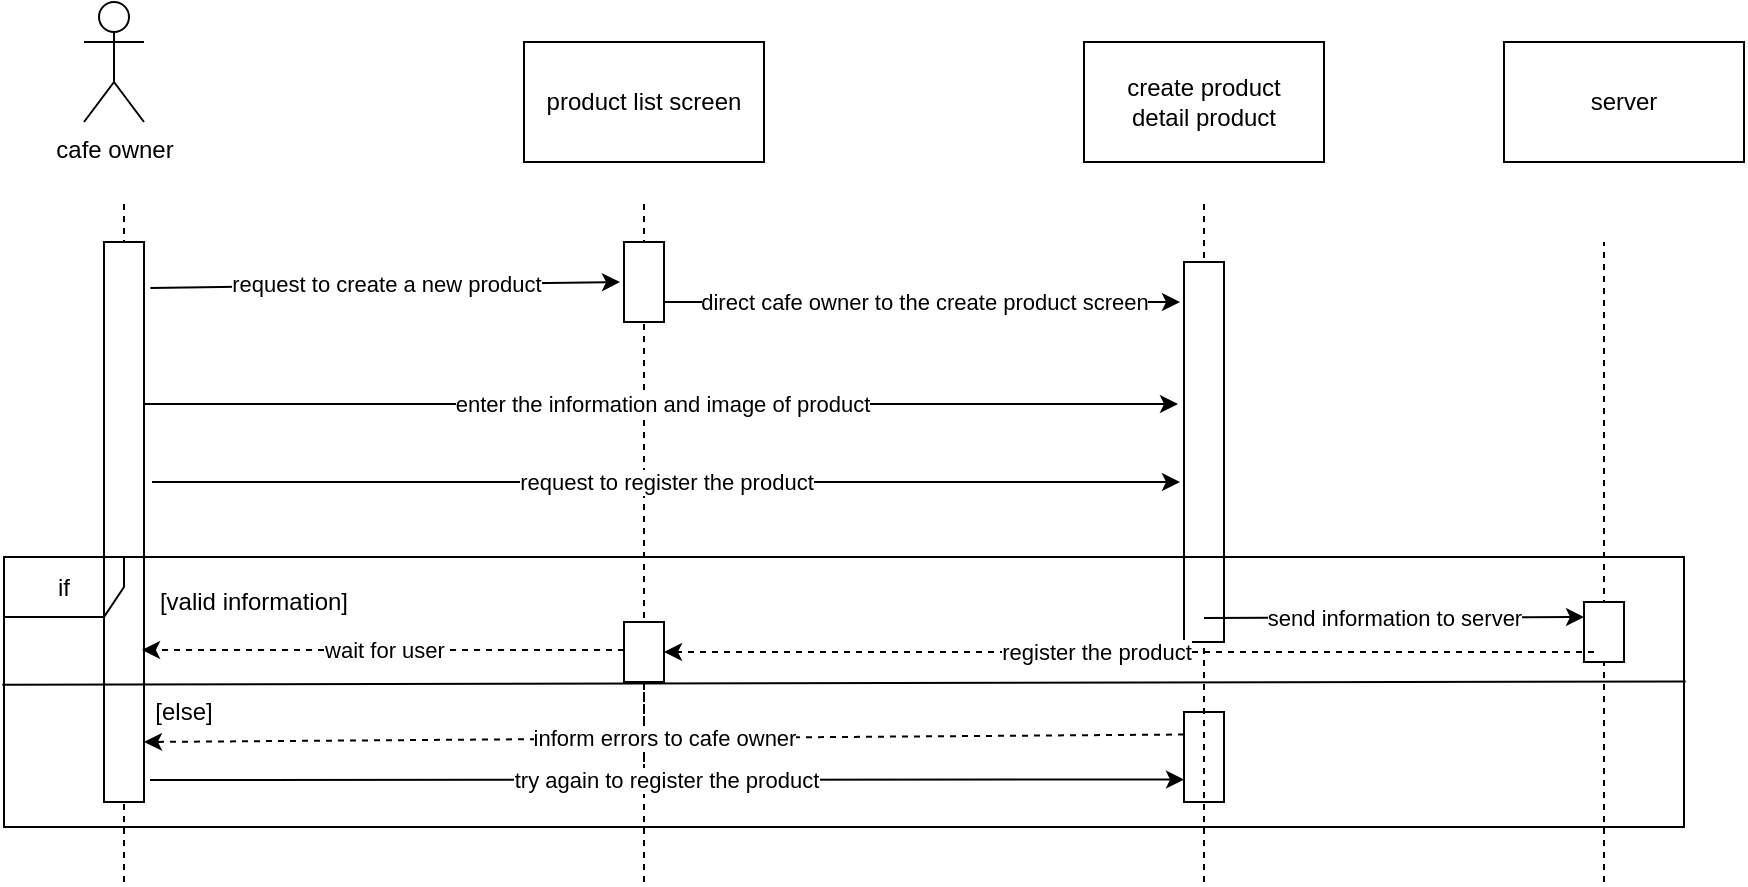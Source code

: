 <mxfile version="12.3.9" pages="1"><diagram id="7gwMJyGh99lUEU6vGQnu" name="Page-1"><mxGraphModel dx="1038" dy="531" grid="1" gridSize="10" guides="1" tooltips="1" connect="1" arrows="1" fold="1" page="1" pageScale="1" pageWidth="850" pageHeight="1100" math="0" shadow="0"><root><mxCell id="0"/><mxCell id="1" parent="0"/><mxCell id="6zrMc_DR4pgTCyDEW3HK-1" value="cafe owner" style="shape=umlActor;verticalLabelPosition=bottom;labelBackgroundColor=#ffffff;verticalAlign=top;html=1;outlineConnect=0;" vertex="1" parent="1"><mxGeometry x="100" y="40" width="30" height="60" as="geometry"/></mxCell><mxCell id="6zrMc_DR4pgTCyDEW3HK-2" value="product list screen" style="rounded=0;whiteSpace=wrap;html=1;" vertex="1" parent="1"><mxGeometry x="320" y="60" width="120" height="60" as="geometry"/></mxCell><mxCell id="6zrMc_DR4pgTCyDEW3HK-3" value="" style="endArrow=none;dashed=1;html=1;" edge="1" parent="1"><mxGeometry width="50" height="50" relative="1" as="geometry"><mxPoint x="120" y="480" as="sourcePoint"/><mxPoint x="120" y="140" as="targetPoint"/></mxGeometry></mxCell><mxCell id="6zrMc_DR4pgTCyDEW3HK-4" value="" style="rounded=0;whiteSpace=wrap;html=1;" vertex="1" parent="1"><mxGeometry x="110" y="160" width="20" height="280" as="geometry"/></mxCell><mxCell id="6zrMc_DR4pgTCyDEW3HK-5" value="" style="endArrow=none;dashed=1;html=1;" edge="1" parent="1"><mxGeometry width="50" height="50" relative="1" as="geometry"><mxPoint x="380" y="480" as="sourcePoint"/><mxPoint x="380" y="140" as="targetPoint"/></mxGeometry></mxCell><mxCell id="6zrMc_DR4pgTCyDEW3HK-6" value="" style="rounded=0;whiteSpace=wrap;html=1;" vertex="1" parent="1"><mxGeometry x="370" y="160" width="20" height="40" as="geometry"/></mxCell><mxCell id="6zrMc_DR4pgTCyDEW3HK-7" value="request to create a new product" style="endArrow=classic;html=1;exitX=1.16;exitY=0.082;exitDx=0;exitDy=0;exitPerimeter=0;" edge="1" parent="1" source="6zrMc_DR4pgTCyDEW3HK-4"><mxGeometry width="50" height="50" relative="1" as="geometry"><mxPoint x="200" y="210" as="sourcePoint"/><mxPoint x="368" y="180" as="targetPoint"/></mxGeometry></mxCell><mxCell id="6zrMc_DR4pgTCyDEW3HK-8" value="create product&lt;br&gt;detail product" style="rounded=0;whiteSpace=wrap;html=1;" vertex="1" parent="1"><mxGeometry x="600" y="60" width="120" height="60" as="geometry"/></mxCell><mxCell id="6zrMc_DR4pgTCyDEW3HK-9" value="" style="endArrow=none;dashed=1;html=1;" edge="1" parent="1"><mxGeometry width="50" height="50" relative="1" as="geometry"><mxPoint x="660" y="480" as="sourcePoint"/><mxPoint x="660" y="140" as="targetPoint"/></mxGeometry></mxCell><mxCell id="6zrMc_DR4pgTCyDEW3HK-10" value="" style="rounded=0;whiteSpace=wrap;html=1;" vertex="1" parent="1"><mxGeometry x="650" y="170" width="20" height="190" as="geometry"/></mxCell><mxCell id="6zrMc_DR4pgTCyDEW3HK-11" value="direct cafe owner to the create product screen" style="endArrow=classic;html=1;exitX=1;exitY=0.75;exitDx=0;exitDy=0;" edge="1" parent="1" source="6zrMc_DR4pgTCyDEW3HK-6"><mxGeometry x="0.008" width="50" height="50" relative="1" as="geometry"><mxPoint x="400" y="190" as="sourcePoint"/><mxPoint x="648" y="190" as="targetPoint"/><mxPoint as="offset"/></mxGeometry></mxCell><mxCell id="6zrMc_DR4pgTCyDEW3HK-12" value="enter the information and image of product" style="endArrow=classic;html=1;" edge="1" parent="1"><mxGeometry width="50" height="50" relative="1" as="geometry"><mxPoint x="130" y="241" as="sourcePoint"/><mxPoint x="647" y="241" as="targetPoint"/></mxGeometry></mxCell><mxCell id="6zrMc_DR4pgTCyDEW3HK-13" value="request to register the product" style="endArrow=classic;html=1;" edge="1" parent="1"><mxGeometry width="50" height="50" relative="1" as="geometry"><mxPoint x="134" y="280" as="sourcePoint"/><mxPoint x="648" y="280" as="targetPoint"/></mxGeometry></mxCell><mxCell id="6zrMc_DR4pgTCyDEW3HK-15" value="send information to server" style="endArrow=classic;html=1;entryX=0;entryY=0.25;entryDx=0;entryDy=0;" edge="1" parent="1" target="6zrMc_DR4pgTCyDEW3HK-18"><mxGeometry width="50" height="50" relative="1" as="geometry"><mxPoint x="660" y="348" as="sourcePoint"/><mxPoint x="690" y="330" as="targetPoint"/></mxGeometry></mxCell><mxCell id="6zrMc_DR4pgTCyDEW3HK-16" value="server" style="rounded=0;whiteSpace=wrap;html=1;" vertex="1" parent="1"><mxGeometry x="810" y="60" width="120" height="60" as="geometry"/></mxCell><mxCell id="6zrMc_DR4pgTCyDEW3HK-17" value="" style="endArrow=none;dashed=1;html=1;" edge="1" parent="1"><mxGeometry width="50" height="50" relative="1" as="geometry"><mxPoint x="860" y="480" as="sourcePoint"/><mxPoint x="860" y="160" as="targetPoint"/></mxGeometry></mxCell><mxCell id="6zrMc_DR4pgTCyDEW3HK-18" value="" style="rounded=0;whiteSpace=wrap;html=1;" vertex="1" parent="1"><mxGeometry x="850" y="340" width="20" height="30" as="geometry"/></mxCell><mxCell id="6zrMc_DR4pgTCyDEW3HK-22" value="register the product" style="endArrow=classic;html=1;startArrow=none;startFill=0;entryX=1;entryY=0.5;entryDx=0;entryDy=0;dashed=1;" edge="1" parent="1" target="6zrMc_DR4pgTCyDEW3HK-21"><mxGeometry x="0.071" width="50" height="50" relative="1" as="geometry"><mxPoint x="855" y="365" as="sourcePoint"/><mxPoint x="390" y="370" as="targetPoint"/><mxPoint as="offset"/></mxGeometry></mxCell><mxCell id="6zrMc_DR4pgTCyDEW3HK-21" value="" style="rounded=0;whiteSpace=wrap;html=1;" vertex="1" parent="1"><mxGeometry x="370" y="350" width="20" height="30" as="geometry"/></mxCell><mxCell id="6zrMc_DR4pgTCyDEW3HK-23" value="" style="endArrow=none;dashed=1;html=1;" edge="1" parent="1" target="6zrMc_DR4pgTCyDEW3HK-21"><mxGeometry width="50" height="50" relative="1" as="geometry"><mxPoint x="380" y="430" as="sourcePoint"/><mxPoint x="380" y="140" as="targetPoint"/></mxGeometry></mxCell><mxCell id="6zrMc_DR4pgTCyDEW3HK-25" value="inform errors to cafe owner" style="endArrow=classic;html=1;dashed=1;exitX=0;exitY=0.25;exitDx=0;exitDy=0;" edge="1" parent="1" source="6zrMc_DR4pgTCyDEW3HK-32"><mxGeometry width="50" height="50" relative="1" as="geometry"><mxPoint x="378" y="410" as="sourcePoint"/><mxPoint x="130" y="410" as="targetPoint"/></mxGeometry></mxCell><mxCell id="6zrMc_DR4pgTCyDEW3HK-26" value="try again to register the product" style="endArrow=classic;html=1;entryX=0;entryY=0.75;entryDx=0;entryDy=0;" edge="1" parent="1" target="6zrMc_DR4pgTCyDEW3HK-32"><mxGeometry width="50" height="50" relative="1" as="geometry"><mxPoint x="133" y="429" as="sourcePoint"/><mxPoint x="640" y="433" as="targetPoint"/></mxGeometry></mxCell><mxCell id="6zrMc_DR4pgTCyDEW3HK-27" value="wait for user" style="endArrow=classic;html=1;dashed=1;" edge="1" parent="1"><mxGeometry width="50" height="50" relative="1" as="geometry"><mxPoint x="370" y="364" as="sourcePoint"/><mxPoint x="129" y="364" as="targetPoint"/></mxGeometry></mxCell><mxCell id="6zrMc_DR4pgTCyDEW3HK-28" value="if" style="shape=umlFrame;whiteSpace=wrap;html=1;fillColor=none;" vertex="1" parent="1"><mxGeometry x="60" y="317.5" width="840" height="135" as="geometry"/></mxCell><mxCell id="6zrMc_DR4pgTCyDEW3HK-29" value="[valid information]" style="text;html=1;strokeColor=none;fillColor=none;align=center;verticalAlign=middle;whiteSpace=wrap;rounded=0;" vertex="1" parent="1"><mxGeometry x="130" y="330" width="110" height="20" as="geometry"/></mxCell><mxCell id="6zrMc_DR4pgTCyDEW3HK-30" value="[else]" style="text;html=1;strokeColor=none;fillColor=none;align=center;verticalAlign=middle;whiteSpace=wrap;rounded=0;" vertex="1" parent="1"><mxGeometry x="130" y="385" width="40" height="20" as="geometry"/></mxCell><mxCell id="6zrMc_DR4pgTCyDEW3HK-32" value="" style="rounded=0;whiteSpace=wrap;html=1;fillColor=none;" vertex="1" parent="1"><mxGeometry x="650" y="395" width="20" height="45" as="geometry"/></mxCell><mxCell id="6zrMc_DR4pgTCyDEW3HK-33" value="" style="endArrow=none;html=1;exitX=-0.001;exitY=0.473;exitDx=0;exitDy=0;exitPerimeter=0;entryX=1.001;entryY=0.461;entryDx=0;entryDy=0;entryPerimeter=0;" edge="1" parent="1" source="6zrMc_DR4pgTCyDEW3HK-28" target="6zrMc_DR4pgTCyDEW3HK-28"><mxGeometry width="50" height="50" relative="1" as="geometry"><mxPoint x="70" y="410" as="sourcePoint"/><mxPoint x="120" y="360" as="targetPoint"/></mxGeometry></mxCell></root></mxGraphModel></diagram></mxfile>